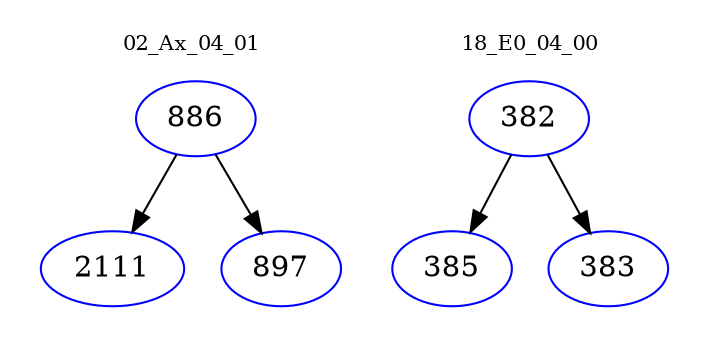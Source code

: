 digraph{
subgraph cluster_0 {
color = white
label = "02_Ax_04_01";
fontsize=10;
T0_886 [label="886", color="blue"]
T0_886 -> T0_2111 [color="black"]
T0_2111 [label="2111", color="blue"]
T0_886 -> T0_897 [color="black"]
T0_897 [label="897", color="blue"]
}
subgraph cluster_1 {
color = white
label = "18_E0_04_00";
fontsize=10;
T1_382 [label="382", color="blue"]
T1_382 -> T1_385 [color="black"]
T1_385 [label="385", color="blue"]
T1_382 -> T1_383 [color="black"]
T1_383 [label="383", color="blue"]
}
}
